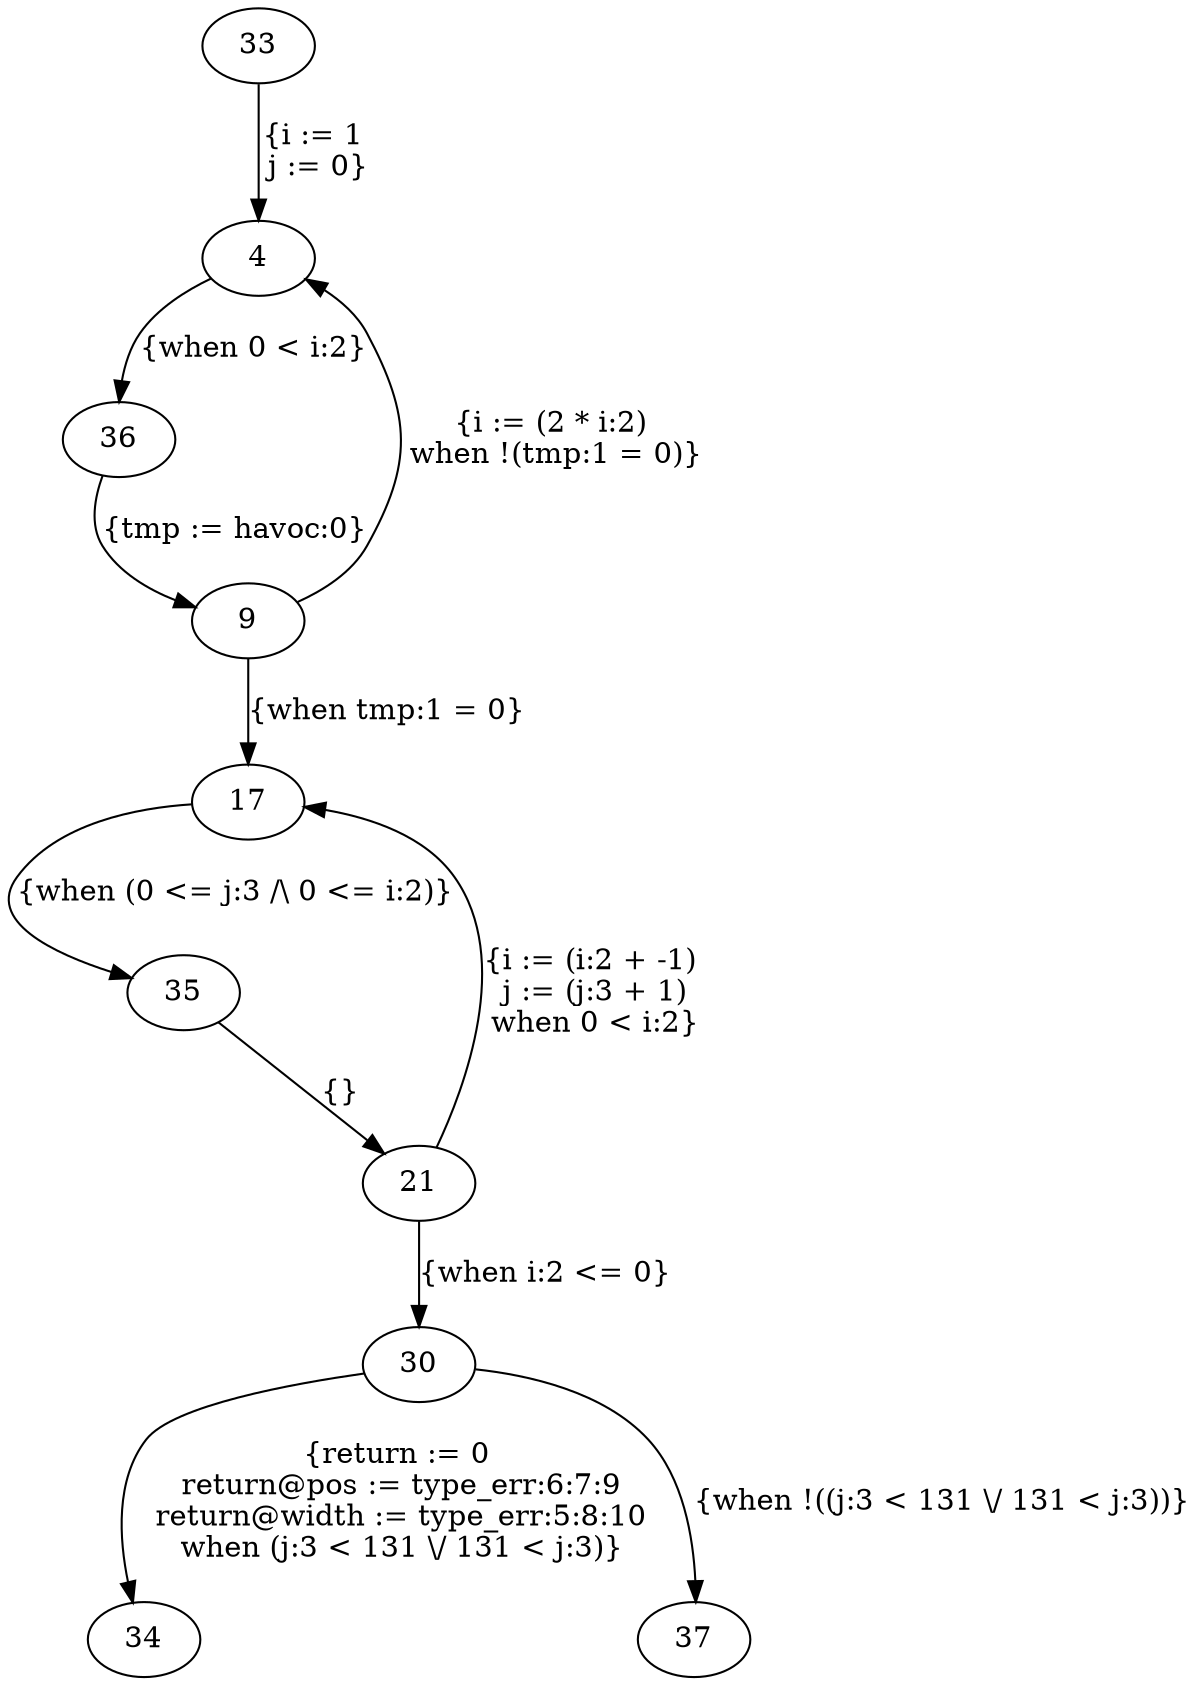 digraph G {
  "4";
  "9";
  "17";
  "21";
  "30";
  "33";
  "34";
  "35";
  "36";
  "37";


  "4" -> "36" [label="{when 0 < i:2}", ];
  "9" -> "4" [label="{i := (2 * i:2)\n when !(tmp:1 = 0)}", ];
  "9" -> "17" [label="{when tmp:1 = 0}", ];
  "17" -> "35" [label="{when (0 <= j:3 /\\ 0 <= i:2)}", ];
  "21" -> "17" [label="{i := (i:2 + -1)\n j := (j:3 + 1)\n when 0 < i:2}", ];
  "21" -> "30" [label="{when i:2 <= 0}", ];
  "30" -> "34" [label="{return := 0\n return@pos := type_err:6:7:9\n return@width := type_err:5:8:10\n when (j:3 < 131 \\/ 131 < j:3)}",
                ];
  "30" -> "37" [label="{when !((j:3 < 131 \\/ 131 < j:3))}", ];
  "33" -> "4" [label="{i := 1\n j := 0}", ];
  "35" -> "21" [label="{}", ];
  "36" -> "9" [label="{tmp := havoc:0}", ];

  }

